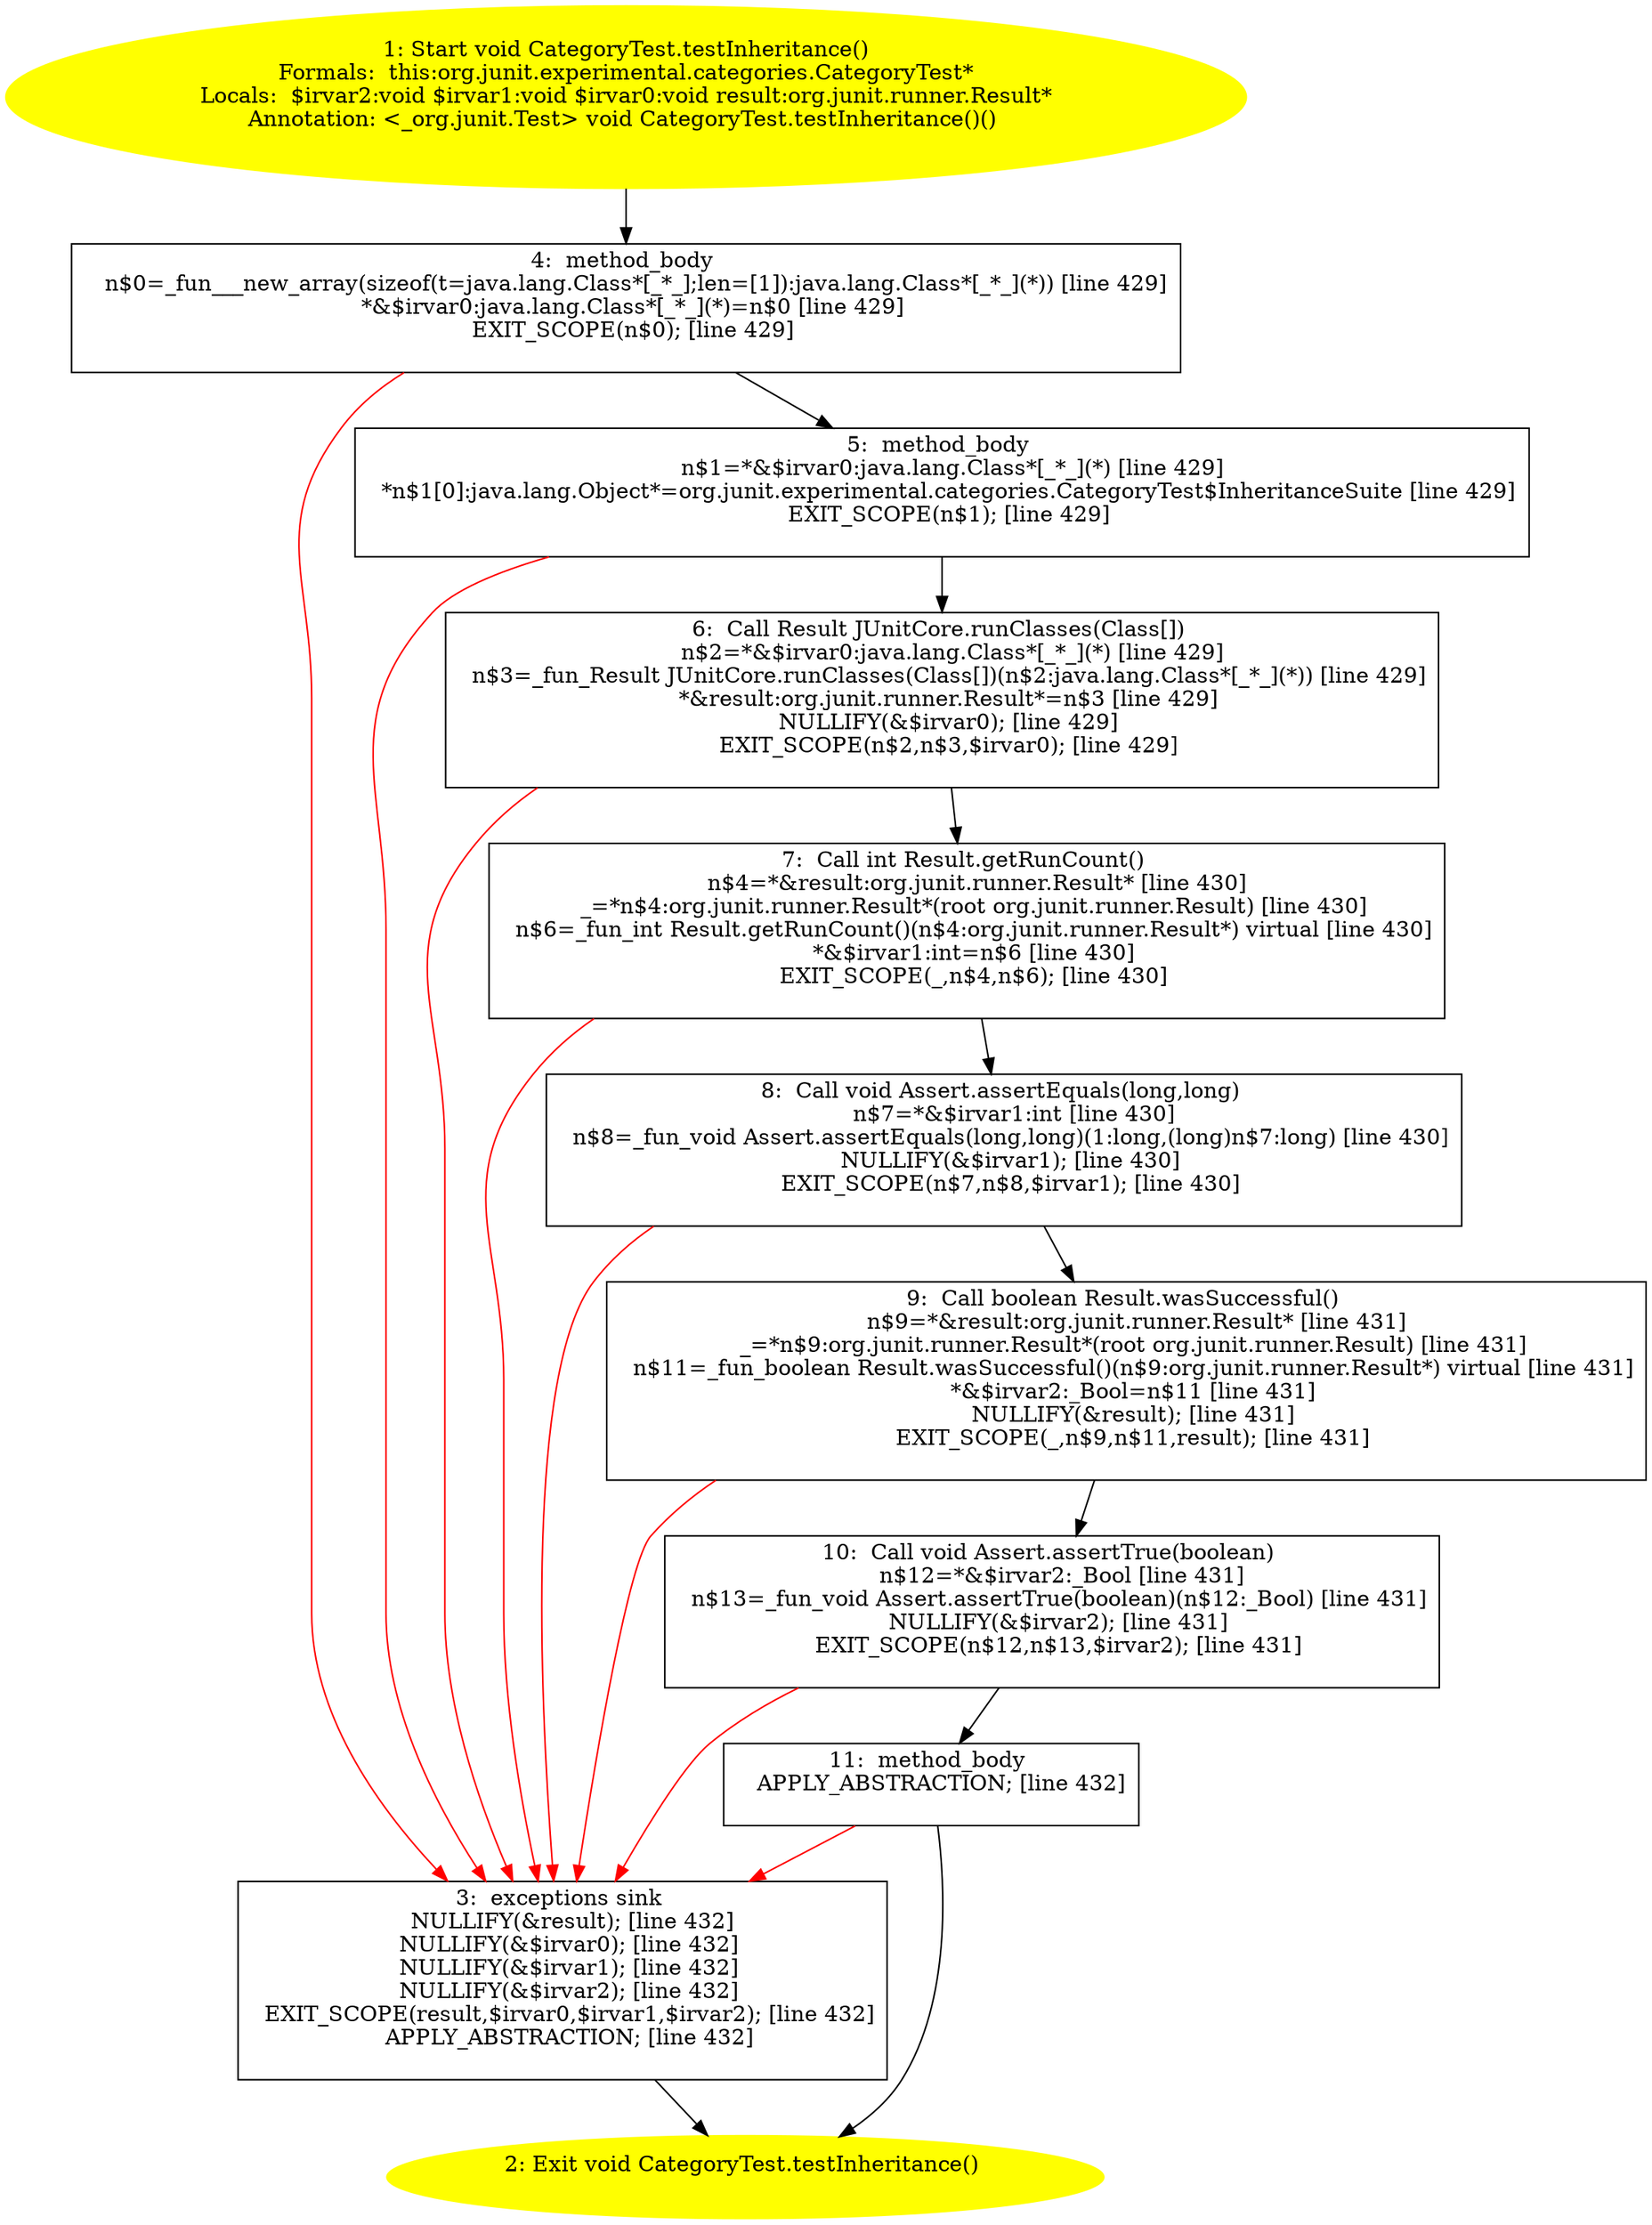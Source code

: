 /* @generated */
digraph cfg {
"org.junit.experimental.categories.CategoryTest.testInheritance():void.9ff189363ebb5da788de99443821f2c8_1" [label="1: Start void CategoryTest.testInheritance()\nFormals:  this:org.junit.experimental.categories.CategoryTest*\nLocals:  $irvar2:void $irvar1:void $irvar0:void result:org.junit.runner.Result*\nAnnotation: <_org.junit.Test> void CategoryTest.testInheritance()() \n  " color=yellow style=filled]
	

	 "org.junit.experimental.categories.CategoryTest.testInheritance():void.9ff189363ebb5da788de99443821f2c8_1" -> "org.junit.experimental.categories.CategoryTest.testInheritance():void.9ff189363ebb5da788de99443821f2c8_4" ;
"org.junit.experimental.categories.CategoryTest.testInheritance():void.9ff189363ebb5da788de99443821f2c8_2" [label="2: Exit void CategoryTest.testInheritance() \n  " color=yellow style=filled]
	

"org.junit.experimental.categories.CategoryTest.testInheritance():void.9ff189363ebb5da788de99443821f2c8_3" [label="3:  exceptions sink \n   NULLIFY(&result); [line 432]\n  NULLIFY(&$irvar0); [line 432]\n  NULLIFY(&$irvar1); [line 432]\n  NULLIFY(&$irvar2); [line 432]\n  EXIT_SCOPE(result,$irvar0,$irvar1,$irvar2); [line 432]\n  APPLY_ABSTRACTION; [line 432]\n " shape="box"]
	

	 "org.junit.experimental.categories.CategoryTest.testInheritance():void.9ff189363ebb5da788de99443821f2c8_3" -> "org.junit.experimental.categories.CategoryTest.testInheritance():void.9ff189363ebb5da788de99443821f2c8_2" ;
"org.junit.experimental.categories.CategoryTest.testInheritance():void.9ff189363ebb5da788de99443821f2c8_4" [label="4:  method_body \n   n$0=_fun___new_array(sizeof(t=java.lang.Class*[_*_];len=[1]):java.lang.Class*[_*_](*)) [line 429]\n  *&$irvar0:java.lang.Class*[_*_](*)=n$0 [line 429]\n  EXIT_SCOPE(n$0); [line 429]\n " shape="box"]
	

	 "org.junit.experimental.categories.CategoryTest.testInheritance():void.9ff189363ebb5da788de99443821f2c8_4" -> "org.junit.experimental.categories.CategoryTest.testInheritance():void.9ff189363ebb5da788de99443821f2c8_5" ;
	 "org.junit.experimental.categories.CategoryTest.testInheritance():void.9ff189363ebb5da788de99443821f2c8_4" -> "org.junit.experimental.categories.CategoryTest.testInheritance():void.9ff189363ebb5da788de99443821f2c8_3" [color="red" ];
"org.junit.experimental.categories.CategoryTest.testInheritance():void.9ff189363ebb5da788de99443821f2c8_5" [label="5:  method_body \n   n$1=*&$irvar0:java.lang.Class*[_*_](*) [line 429]\n  *n$1[0]:java.lang.Object*=org.junit.experimental.categories.CategoryTest$InheritanceSuite [line 429]\n  EXIT_SCOPE(n$1); [line 429]\n " shape="box"]
	

	 "org.junit.experimental.categories.CategoryTest.testInheritance():void.9ff189363ebb5da788de99443821f2c8_5" -> "org.junit.experimental.categories.CategoryTest.testInheritance():void.9ff189363ebb5da788de99443821f2c8_6" ;
	 "org.junit.experimental.categories.CategoryTest.testInheritance():void.9ff189363ebb5da788de99443821f2c8_5" -> "org.junit.experimental.categories.CategoryTest.testInheritance():void.9ff189363ebb5da788de99443821f2c8_3" [color="red" ];
"org.junit.experimental.categories.CategoryTest.testInheritance():void.9ff189363ebb5da788de99443821f2c8_6" [label="6:  Call Result JUnitCore.runClasses(Class[]) \n   n$2=*&$irvar0:java.lang.Class*[_*_](*) [line 429]\n  n$3=_fun_Result JUnitCore.runClasses(Class[])(n$2:java.lang.Class*[_*_](*)) [line 429]\n  *&result:org.junit.runner.Result*=n$3 [line 429]\n  NULLIFY(&$irvar0); [line 429]\n  EXIT_SCOPE(n$2,n$3,$irvar0); [line 429]\n " shape="box"]
	

	 "org.junit.experimental.categories.CategoryTest.testInheritance():void.9ff189363ebb5da788de99443821f2c8_6" -> "org.junit.experimental.categories.CategoryTest.testInheritance():void.9ff189363ebb5da788de99443821f2c8_7" ;
	 "org.junit.experimental.categories.CategoryTest.testInheritance():void.9ff189363ebb5da788de99443821f2c8_6" -> "org.junit.experimental.categories.CategoryTest.testInheritance():void.9ff189363ebb5da788de99443821f2c8_3" [color="red" ];
"org.junit.experimental.categories.CategoryTest.testInheritance():void.9ff189363ebb5da788de99443821f2c8_7" [label="7:  Call int Result.getRunCount() \n   n$4=*&result:org.junit.runner.Result* [line 430]\n  _=*n$4:org.junit.runner.Result*(root org.junit.runner.Result) [line 430]\n  n$6=_fun_int Result.getRunCount()(n$4:org.junit.runner.Result*) virtual [line 430]\n  *&$irvar1:int=n$6 [line 430]\n  EXIT_SCOPE(_,n$4,n$6); [line 430]\n " shape="box"]
	

	 "org.junit.experimental.categories.CategoryTest.testInheritance():void.9ff189363ebb5da788de99443821f2c8_7" -> "org.junit.experimental.categories.CategoryTest.testInheritance():void.9ff189363ebb5da788de99443821f2c8_8" ;
	 "org.junit.experimental.categories.CategoryTest.testInheritance():void.9ff189363ebb5da788de99443821f2c8_7" -> "org.junit.experimental.categories.CategoryTest.testInheritance():void.9ff189363ebb5da788de99443821f2c8_3" [color="red" ];
"org.junit.experimental.categories.CategoryTest.testInheritance():void.9ff189363ebb5da788de99443821f2c8_8" [label="8:  Call void Assert.assertEquals(long,long) \n   n$7=*&$irvar1:int [line 430]\n  n$8=_fun_void Assert.assertEquals(long,long)(1:long,(long)n$7:long) [line 430]\n  NULLIFY(&$irvar1); [line 430]\n  EXIT_SCOPE(n$7,n$8,$irvar1); [line 430]\n " shape="box"]
	

	 "org.junit.experimental.categories.CategoryTest.testInheritance():void.9ff189363ebb5da788de99443821f2c8_8" -> "org.junit.experimental.categories.CategoryTest.testInheritance():void.9ff189363ebb5da788de99443821f2c8_9" ;
	 "org.junit.experimental.categories.CategoryTest.testInheritance():void.9ff189363ebb5da788de99443821f2c8_8" -> "org.junit.experimental.categories.CategoryTest.testInheritance():void.9ff189363ebb5da788de99443821f2c8_3" [color="red" ];
"org.junit.experimental.categories.CategoryTest.testInheritance():void.9ff189363ebb5da788de99443821f2c8_9" [label="9:  Call boolean Result.wasSuccessful() \n   n$9=*&result:org.junit.runner.Result* [line 431]\n  _=*n$9:org.junit.runner.Result*(root org.junit.runner.Result) [line 431]\n  n$11=_fun_boolean Result.wasSuccessful()(n$9:org.junit.runner.Result*) virtual [line 431]\n  *&$irvar2:_Bool=n$11 [line 431]\n  NULLIFY(&result); [line 431]\n  EXIT_SCOPE(_,n$9,n$11,result); [line 431]\n " shape="box"]
	

	 "org.junit.experimental.categories.CategoryTest.testInheritance():void.9ff189363ebb5da788de99443821f2c8_9" -> "org.junit.experimental.categories.CategoryTest.testInheritance():void.9ff189363ebb5da788de99443821f2c8_10" ;
	 "org.junit.experimental.categories.CategoryTest.testInheritance():void.9ff189363ebb5da788de99443821f2c8_9" -> "org.junit.experimental.categories.CategoryTest.testInheritance():void.9ff189363ebb5da788de99443821f2c8_3" [color="red" ];
"org.junit.experimental.categories.CategoryTest.testInheritance():void.9ff189363ebb5da788de99443821f2c8_10" [label="10:  Call void Assert.assertTrue(boolean) \n   n$12=*&$irvar2:_Bool [line 431]\n  n$13=_fun_void Assert.assertTrue(boolean)(n$12:_Bool) [line 431]\n  NULLIFY(&$irvar2); [line 431]\n  EXIT_SCOPE(n$12,n$13,$irvar2); [line 431]\n " shape="box"]
	

	 "org.junit.experimental.categories.CategoryTest.testInheritance():void.9ff189363ebb5da788de99443821f2c8_10" -> "org.junit.experimental.categories.CategoryTest.testInheritance():void.9ff189363ebb5da788de99443821f2c8_11" ;
	 "org.junit.experimental.categories.CategoryTest.testInheritance():void.9ff189363ebb5da788de99443821f2c8_10" -> "org.junit.experimental.categories.CategoryTest.testInheritance():void.9ff189363ebb5da788de99443821f2c8_3" [color="red" ];
"org.junit.experimental.categories.CategoryTest.testInheritance():void.9ff189363ebb5da788de99443821f2c8_11" [label="11:  method_body \n   APPLY_ABSTRACTION; [line 432]\n " shape="box"]
	

	 "org.junit.experimental.categories.CategoryTest.testInheritance():void.9ff189363ebb5da788de99443821f2c8_11" -> "org.junit.experimental.categories.CategoryTest.testInheritance():void.9ff189363ebb5da788de99443821f2c8_2" ;
	 "org.junit.experimental.categories.CategoryTest.testInheritance():void.9ff189363ebb5da788de99443821f2c8_11" -> "org.junit.experimental.categories.CategoryTest.testInheritance():void.9ff189363ebb5da788de99443821f2c8_3" [color="red" ];
}
